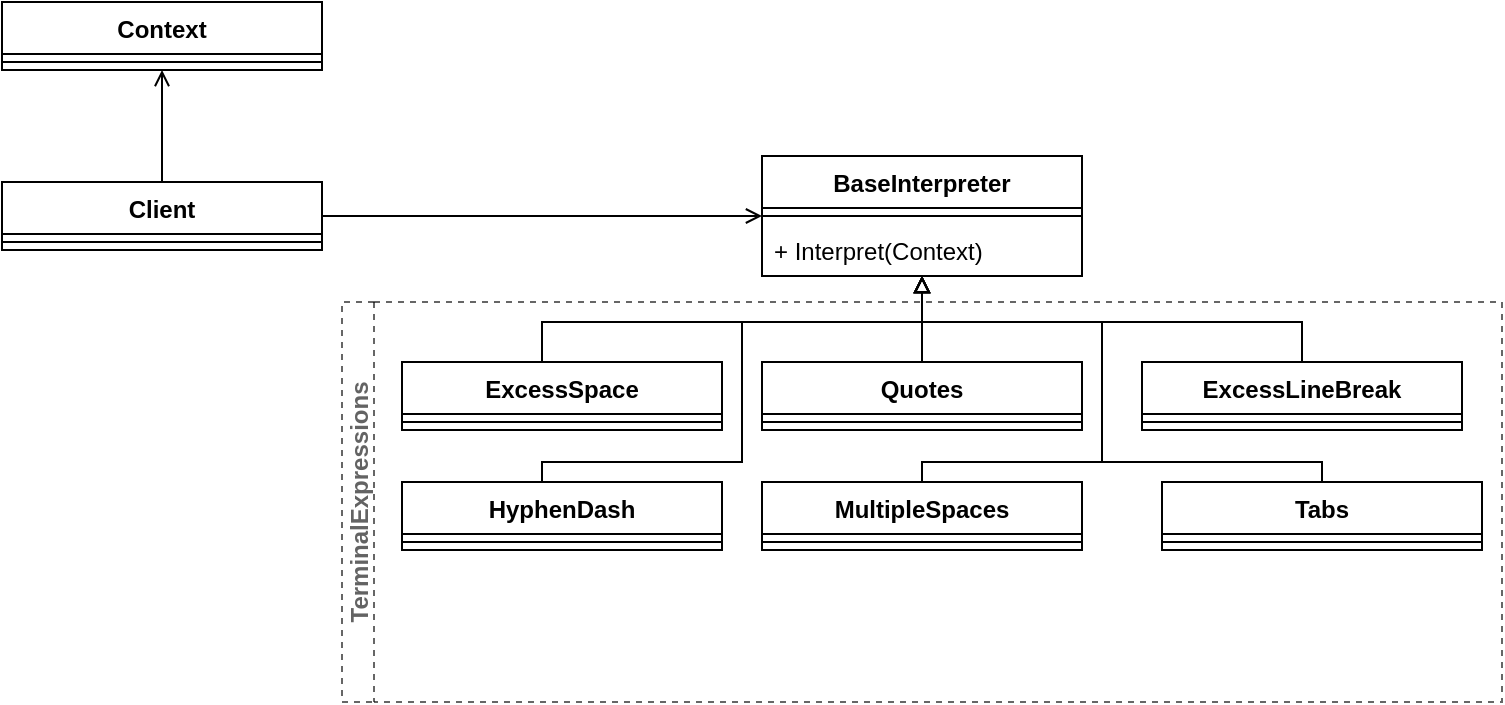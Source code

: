 <mxfile version="14.6.13" type="device"><diagram id="C5RBs43oDa-KdzZeNtuy" name="Page-1"><mxGraphModel dx="1422" dy="822" grid="1" gridSize="10" guides="1" tooltips="1" connect="1" arrows="1" fold="1" page="1" pageScale="1" pageWidth="827" pageHeight="1169" math="0" shadow="0"><root><mxCell id="WIyWlLk6GJQsqaUBKTNV-0"/><mxCell id="WIyWlLk6GJQsqaUBKTNV-1" parent="WIyWlLk6GJQsqaUBKTNV-0"/><mxCell id="8viwdauPSBXQ-bnifLET-9" style="edgeStyle=orthogonalEdgeStyle;rounded=0;orthogonalLoop=1;jettySize=auto;html=1;endArrow=open;endFill=0;" edge="1" parent="WIyWlLk6GJQsqaUBKTNV-1" source="8viwdauPSBXQ-bnifLET-0" target="8viwdauPSBXQ-bnifLET-5"><mxGeometry relative="1" as="geometry"/></mxCell><mxCell id="8viwdauPSBXQ-bnifLET-14" style="edgeStyle=orthogonalEdgeStyle;rounded=0;orthogonalLoop=1;jettySize=auto;html=1;endArrow=open;endFill=0;" edge="1" parent="WIyWlLk6GJQsqaUBKTNV-1" source="8viwdauPSBXQ-bnifLET-0" target="8viwdauPSBXQ-bnifLET-10"><mxGeometry relative="1" as="geometry"/></mxCell><mxCell id="8viwdauPSBXQ-bnifLET-0" value="Client" style="swimlane;fontStyle=1;align=center;verticalAlign=top;childLayout=stackLayout;horizontal=1;startSize=26;horizontalStack=0;resizeParent=1;resizeParentMax=0;resizeLast=0;collapsible=1;marginBottom=0;" vertex="1" parent="WIyWlLk6GJQsqaUBKTNV-1"><mxGeometry x="20" y="170" width="160" height="34" as="geometry"/></mxCell><mxCell id="8viwdauPSBXQ-bnifLET-2" value="" style="line;strokeWidth=1;fillColor=none;align=left;verticalAlign=middle;spacingTop=-1;spacingLeft=3;spacingRight=3;rotatable=0;labelPosition=right;points=[];portConstraint=eastwest;" vertex="1" parent="8viwdauPSBXQ-bnifLET-0"><mxGeometry y="26" width="160" height="8" as="geometry"/></mxCell><mxCell id="8viwdauPSBXQ-bnifLET-5" value="Context" style="swimlane;fontStyle=1;align=center;verticalAlign=top;childLayout=stackLayout;horizontal=1;startSize=26;horizontalStack=0;resizeParent=1;resizeParentMax=0;resizeLast=0;collapsible=1;marginBottom=0;" vertex="1" parent="WIyWlLk6GJQsqaUBKTNV-1"><mxGeometry x="20" y="80" width="160" height="34" as="geometry"/></mxCell><mxCell id="8viwdauPSBXQ-bnifLET-7" value="" style="line;strokeWidth=1;fillColor=none;align=left;verticalAlign=middle;spacingTop=-1;spacingLeft=3;spacingRight=3;rotatable=0;labelPosition=right;points=[];portConstraint=eastwest;" vertex="1" parent="8viwdauPSBXQ-bnifLET-5"><mxGeometry y="26" width="160" height="8" as="geometry"/></mxCell><mxCell id="8viwdauPSBXQ-bnifLET-10" value="BaseInterpreter" style="swimlane;fontStyle=1;align=center;verticalAlign=top;childLayout=stackLayout;horizontal=1;startSize=26;horizontalStack=0;resizeParent=1;resizeParentMax=0;resizeLast=0;collapsible=1;marginBottom=0;" vertex="1" parent="WIyWlLk6GJQsqaUBKTNV-1"><mxGeometry x="400" y="157" width="160" height="60" as="geometry"/></mxCell><mxCell id="8viwdauPSBXQ-bnifLET-12" value="" style="line;strokeWidth=1;fillColor=none;align=left;verticalAlign=middle;spacingTop=-1;spacingLeft=3;spacingRight=3;rotatable=0;labelPosition=right;points=[];portConstraint=eastwest;" vertex="1" parent="8viwdauPSBXQ-bnifLET-10"><mxGeometry y="26" width="160" height="8" as="geometry"/></mxCell><mxCell id="8viwdauPSBXQ-bnifLET-13" value="+ Interpret(Context)" style="text;strokeColor=none;fillColor=none;align=left;verticalAlign=top;spacingLeft=4;spacingRight=4;overflow=hidden;rotatable=0;points=[[0,0.5],[1,0.5]];portConstraint=eastwest;" vertex="1" parent="8viwdauPSBXQ-bnifLET-10"><mxGeometry y="34" width="160" height="26" as="geometry"/></mxCell><mxCell id="8viwdauPSBXQ-bnifLET-44" style="edgeStyle=orthogonalEdgeStyle;rounded=0;orthogonalLoop=1;jettySize=auto;html=1;endArrow=block;endFill=0;" edge="1" parent="WIyWlLk6GJQsqaUBKTNV-1" source="8viwdauPSBXQ-bnifLET-19" target="8viwdauPSBXQ-bnifLET-10"><mxGeometry relative="1" as="geometry"><Array as="points"><mxPoint x="290" y="240"/><mxPoint x="480" y="240"/></Array></mxGeometry></mxCell><mxCell id="8viwdauPSBXQ-bnifLET-19" value="ExcessSpace" style="swimlane;fontStyle=1;align=center;verticalAlign=top;childLayout=stackLayout;horizontal=1;startSize=26;horizontalStack=0;resizeParent=1;resizeParentMax=0;resizeLast=0;collapsible=1;marginBottom=0;" vertex="1" parent="WIyWlLk6GJQsqaUBKTNV-1"><mxGeometry x="220" y="260" width="160" height="34" as="geometry"/></mxCell><mxCell id="8viwdauPSBXQ-bnifLET-21" value="" style="line;strokeWidth=1;fillColor=none;align=left;verticalAlign=middle;spacingTop=-1;spacingLeft=3;spacingRight=3;rotatable=0;labelPosition=right;points=[];portConstraint=eastwest;" vertex="1" parent="8viwdauPSBXQ-bnifLET-19"><mxGeometry y="26" width="160" height="8" as="geometry"/></mxCell><mxCell id="8viwdauPSBXQ-bnifLET-45" style="edgeStyle=orthogonalEdgeStyle;rounded=0;orthogonalLoop=1;jettySize=auto;html=1;endArrow=block;endFill=0;" edge="1" parent="WIyWlLk6GJQsqaUBKTNV-1" source="8viwdauPSBXQ-bnifLET-23" target="8viwdauPSBXQ-bnifLET-10"><mxGeometry relative="1" as="geometry"/></mxCell><mxCell id="8viwdauPSBXQ-bnifLET-23" value="Quotes" style="swimlane;fontStyle=1;align=center;verticalAlign=top;childLayout=stackLayout;horizontal=1;startSize=26;horizontalStack=0;resizeParent=1;resizeParentMax=0;resizeLast=0;collapsible=1;marginBottom=0;" vertex="1" parent="WIyWlLk6GJQsqaUBKTNV-1"><mxGeometry x="400" y="260" width="160" height="34" as="geometry"/></mxCell><mxCell id="8viwdauPSBXQ-bnifLET-25" value="" style="line;strokeWidth=1;fillColor=none;align=left;verticalAlign=middle;spacingTop=-1;spacingLeft=3;spacingRight=3;rotatable=0;labelPosition=right;points=[];portConstraint=eastwest;" vertex="1" parent="8viwdauPSBXQ-bnifLET-23"><mxGeometry y="26" width="160" height="8" as="geometry"/></mxCell><mxCell id="8viwdauPSBXQ-bnifLET-47" style="edgeStyle=orthogonalEdgeStyle;rounded=0;orthogonalLoop=1;jettySize=auto;html=1;endArrow=block;endFill=0;" edge="1" parent="WIyWlLk6GJQsqaUBKTNV-1" source="8viwdauPSBXQ-bnifLET-27" target="8viwdauPSBXQ-bnifLET-10"><mxGeometry relative="1" as="geometry"><Array as="points"><mxPoint x="680" y="310"/><mxPoint x="570" y="310"/><mxPoint x="570" y="240"/><mxPoint x="480" y="240"/></Array></mxGeometry></mxCell><mxCell id="8viwdauPSBXQ-bnifLET-27" value="Tabs" style="swimlane;fontStyle=1;align=center;verticalAlign=top;childLayout=stackLayout;horizontal=1;startSize=26;horizontalStack=0;resizeParent=1;resizeParentMax=0;resizeLast=0;collapsible=1;marginBottom=0;" vertex="1" parent="WIyWlLk6GJQsqaUBKTNV-1"><mxGeometry x="600" y="320" width="160" height="34" as="geometry"/></mxCell><mxCell id="8viwdauPSBXQ-bnifLET-29" value="" style="line;strokeWidth=1;fillColor=none;align=left;verticalAlign=middle;spacingTop=-1;spacingLeft=3;spacingRight=3;rotatable=0;labelPosition=right;points=[];portConstraint=eastwest;" vertex="1" parent="8viwdauPSBXQ-bnifLET-27"><mxGeometry y="26" width="160" height="8" as="geometry"/></mxCell><mxCell id="8viwdauPSBXQ-bnifLET-48" style="edgeStyle=orthogonalEdgeStyle;rounded=0;orthogonalLoop=1;jettySize=auto;html=1;endArrow=block;endFill=0;" edge="1" parent="WIyWlLk6GJQsqaUBKTNV-1" source="8viwdauPSBXQ-bnifLET-31" target="8viwdauPSBXQ-bnifLET-10"><mxGeometry relative="1" as="geometry"><Array as="points"><mxPoint x="480" y="310"/><mxPoint x="570" y="310"/><mxPoint x="570" y="240"/><mxPoint x="480" y="240"/></Array></mxGeometry></mxCell><mxCell id="8viwdauPSBXQ-bnifLET-31" value="MultipleSpaces" style="swimlane;fontStyle=1;align=center;verticalAlign=top;childLayout=stackLayout;horizontal=1;startSize=26;horizontalStack=0;resizeParent=1;resizeParentMax=0;resizeLast=0;collapsible=1;marginBottom=0;" vertex="1" parent="WIyWlLk6GJQsqaUBKTNV-1"><mxGeometry x="400" y="320" width="160" height="34" as="geometry"/></mxCell><mxCell id="8viwdauPSBXQ-bnifLET-33" value="" style="line;strokeWidth=1;fillColor=none;align=left;verticalAlign=middle;spacingTop=-1;spacingLeft=3;spacingRight=3;rotatable=0;labelPosition=right;points=[];portConstraint=eastwest;" vertex="1" parent="8viwdauPSBXQ-bnifLET-31"><mxGeometry y="26" width="160" height="8" as="geometry"/></mxCell><mxCell id="8viwdauPSBXQ-bnifLET-49" style="edgeStyle=orthogonalEdgeStyle;rounded=0;orthogonalLoop=1;jettySize=auto;html=1;endArrow=block;endFill=0;" edge="1" parent="WIyWlLk6GJQsqaUBKTNV-1" source="8viwdauPSBXQ-bnifLET-35" target="8viwdauPSBXQ-bnifLET-10"><mxGeometry relative="1" as="geometry"><Array as="points"><mxPoint x="290" y="310"/><mxPoint x="390" y="310"/><mxPoint x="390" y="240"/><mxPoint x="480" y="240"/></Array></mxGeometry></mxCell><mxCell id="8viwdauPSBXQ-bnifLET-35" value="HyphenDash" style="swimlane;fontStyle=1;align=center;verticalAlign=top;childLayout=stackLayout;horizontal=1;startSize=26;horizontalStack=0;resizeParent=1;resizeParentMax=0;resizeLast=0;collapsible=1;marginBottom=0;" vertex="1" parent="WIyWlLk6GJQsqaUBKTNV-1"><mxGeometry x="220" y="320" width="160" height="34" as="geometry"/></mxCell><mxCell id="8viwdauPSBXQ-bnifLET-37" value="" style="line;strokeWidth=1;fillColor=none;align=left;verticalAlign=middle;spacingTop=-1;spacingLeft=3;spacingRight=3;rotatable=0;labelPosition=right;points=[];portConstraint=eastwest;" vertex="1" parent="8viwdauPSBXQ-bnifLET-35"><mxGeometry y="26" width="160" height="8" as="geometry"/></mxCell><mxCell id="8viwdauPSBXQ-bnifLET-50" style="edgeStyle=orthogonalEdgeStyle;rounded=0;orthogonalLoop=1;jettySize=auto;html=1;endArrow=block;endFill=0;" edge="1" parent="WIyWlLk6GJQsqaUBKTNV-1" source="8viwdauPSBXQ-bnifLET-39" target="8viwdauPSBXQ-bnifLET-10"><mxGeometry relative="1" as="geometry"><Array as="points"><mxPoint x="670" y="240"/><mxPoint x="480" y="240"/></Array></mxGeometry></mxCell><mxCell id="8viwdauPSBXQ-bnifLET-39" value="ExcessLineBreak" style="swimlane;fontStyle=1;align=center;verticalAlign=top;childLayout=stackLayout;horizontal=1;startSize=26;horizontalStack=0;resizeParent=1;resizeParentMax=0;resizeLast=0;collapsible=1;marginBottom=0;" vertex="1" parent="WIyWlLk6GJQsqaUBKTNV-1"><mxGeometry x="590" y="260" width="160" height="34" as="geometry"/></mxCell><mxCell id="8viwdauPSBXQ-bnifLET-41" value="" style="line;strokeWidth=1;fillColor=none;align=left;verticalAlign=middle;spacingTop=-1;spacingLeft=3;spacingRight=3;rotatable=0;labelPosition=right;points=[];portConstraint=eastwest;" vertex="1" parent="8viwdauPSBXQ-bnifLET-39"><mxGeometry y="26" width="160" height="8" as="geometry"/></mxCell><mxCell id="8viwdauPSBXQ-bnifLET-52" value="TerminalExpressions" style="swimlane;horizontal=0;startSize=16;dashed=1;strokeWidth=1;perimeterSpacing=0;opacity=60;fontColor=#636363;" vertex="1" parent="WIyWlLk6GJQsqaUBKTNV-1"><mxGeometry x="190" y="230" width="580" height="200" as="geometry"><mxRectangle x="314" y="400" width="30" height="140" as="alternateBounds"/></mxGeometry></mxCell></root></mxGraphModel></diagram></mxfile>